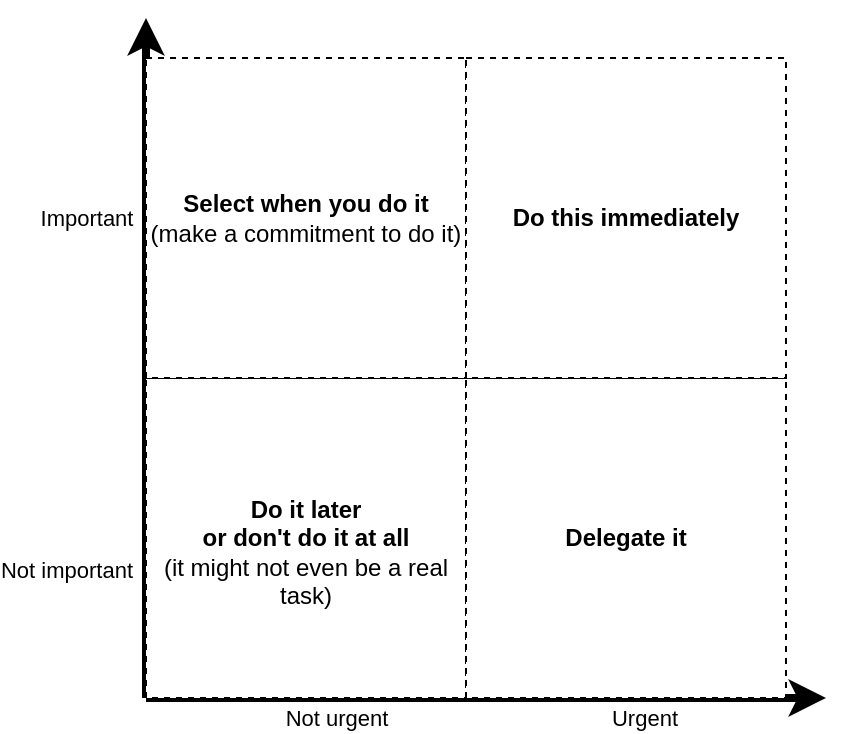 <mxfile version="15.8.7" type="device"><diagram id="kh0MpOPLOw9tR2seHXHh" name="Seite-1"><mxGraphModel dx="630" dy="586" grid="1" gridSize="10" guides="1" tooltips="1" connect="1" arrows="1" fold="1" page="1" pageScale="1" pageWidth="827" pageHeight="1169" math="0" shadow="0"><root><mxCell id="0"/><mxCell id="1" parent="0"/><mxCell id="xEn-OZHkgdQ_gAk0h1et-1" value="" style="endArrow=classic;html=1;rounded=0;strokeWidth=4;" edge="1" parent="1"><mxGeometry width="50" height="50" relative="1" as="geometry"><mxPoint x="240" y="560" as="sourcePoint"/><mxPoint x="580" y="560" as="targetPoint"/></mxGeometry></mxCell><mxCell id="xEn-OZHkgdQ_gAk0h1et-8" value="Not urgent" style="edgeLabel;html=1;align=center;verticalAlign=middle;resizable=0;points=[];" vertex="1" connectable="0" parent="xEn-OZHkgdQ_gAk0h1et-1"><mxGeometry x="-0.44" y="-1" relative="1" as="geometry"><mxPoint y="9" as="offset"/></mxGeometry></mxCell><mxCell id="xEn-OZHkgdQ_gAk0h1et-9" value="Urgent" style="edgeLabel;html=1;align=center;verticalAlign=middle;resizable=0;points=[];" vertex="1" connectable="0" parent="xEn-OZHkgdQ_gAk0h1et-1"><mxGeometry x="0.461" y="-1" relative="1" as="geometry"><mxPoint y="9" as="offset"/></mxGeometry></mxCell><mxCell id="xEn-OZHkgdQ_gAk0h1et-2" value="" style="endArrow=classic;html=1;rounded=0;strokeWidth=4;" edge="1" parent="1"><mxGeometry width="50" height="50" relative="1" as="geometry"><mxPoint x="240" y="560" as="sourcePoint"/><mxPoint x="240" y="220" as="targetPoint"/></mxGeometry></mxCell><mxCell id="xEn-OZHkgdQ_gAk0h1et-11" value="Important" style="edgeLabel;html=1;align=center;verticalAlign=middle;resizable=0;points=[];" vertex="1" connectable="0" parent="xEn-OZHkgdQ_gAk0h1et-2"><mxGeometry x="0.45" y="3" relative="1" as="geometry"><mxPoint x="-27" y="6" as="offset"/></mxGeometry></mxCell><mxCell id="xEn-OZHkgdQ_gAk0h1et-12" value="Not important" style="edgeLabel;html=1;align=center;verticalAlign=middle;resizable=0;points=[];" vertex="1" connectable="0" parent="xEn-OZHkgdQ_gAk0h1et-2"><mxGeometry x="-0.622" y="3" relative="1" as="geometry"><mxPoint x="-37" as="offset"/></mxGeometry></mxCell><mxCell id="xEn-OZHkgdQ_gAk0h1et-3" value="&lt;br&gt;&lt;b&gt;Do it later&lt;br&gt;or don't do it at all&lt;br&gt;&lt;/b&gt;(it might not even be a real task)" style="rounded=0;whiteSpace=wrap;html=1;dashed=1;fontStyle=0" vertex="1" parent="1"><mxGeometry x="240" y="400" width="160" height="160" as="geometry"/></mxCell><mxCell id="xEn-OZHkgdQ_gAk0h1et-4" value="Delegate it" style="rounded=0;whiteSpace=wrap;html=1;dashed=1;fontStyle=1" vertex="1" parent="1"><mxGeometry x="400" y="400" width="160" height="160" as="geometry"/></mxCell><mxCell id="xEn-OZHkgdQ_gAk0h1et-5" value="&lt;b&gt;Select when you do it&lt;/b&gt;&lt;br&gt;(make a commitment to do it)" style="rounded=0;whiteSpace=wrap;html=1;dashed=1;" vertex="1" parent="1"><mxGeometry x="240" y="240" width="160" height="160" as="geometry"/></mxCell><mxCell id="xEn-OZHkgdQ_gAk0h1et-6" value="Do this immediately" style="rounded=0;whiteSpace=wrap;html=1;dashed=1;fontStyle=1" vertex="1" parent="1"><mxGeometry x="400" y="240" width="160" height="160" as="geometry"/></mxCell></root></mxGraphModel></diagram></mxfile>